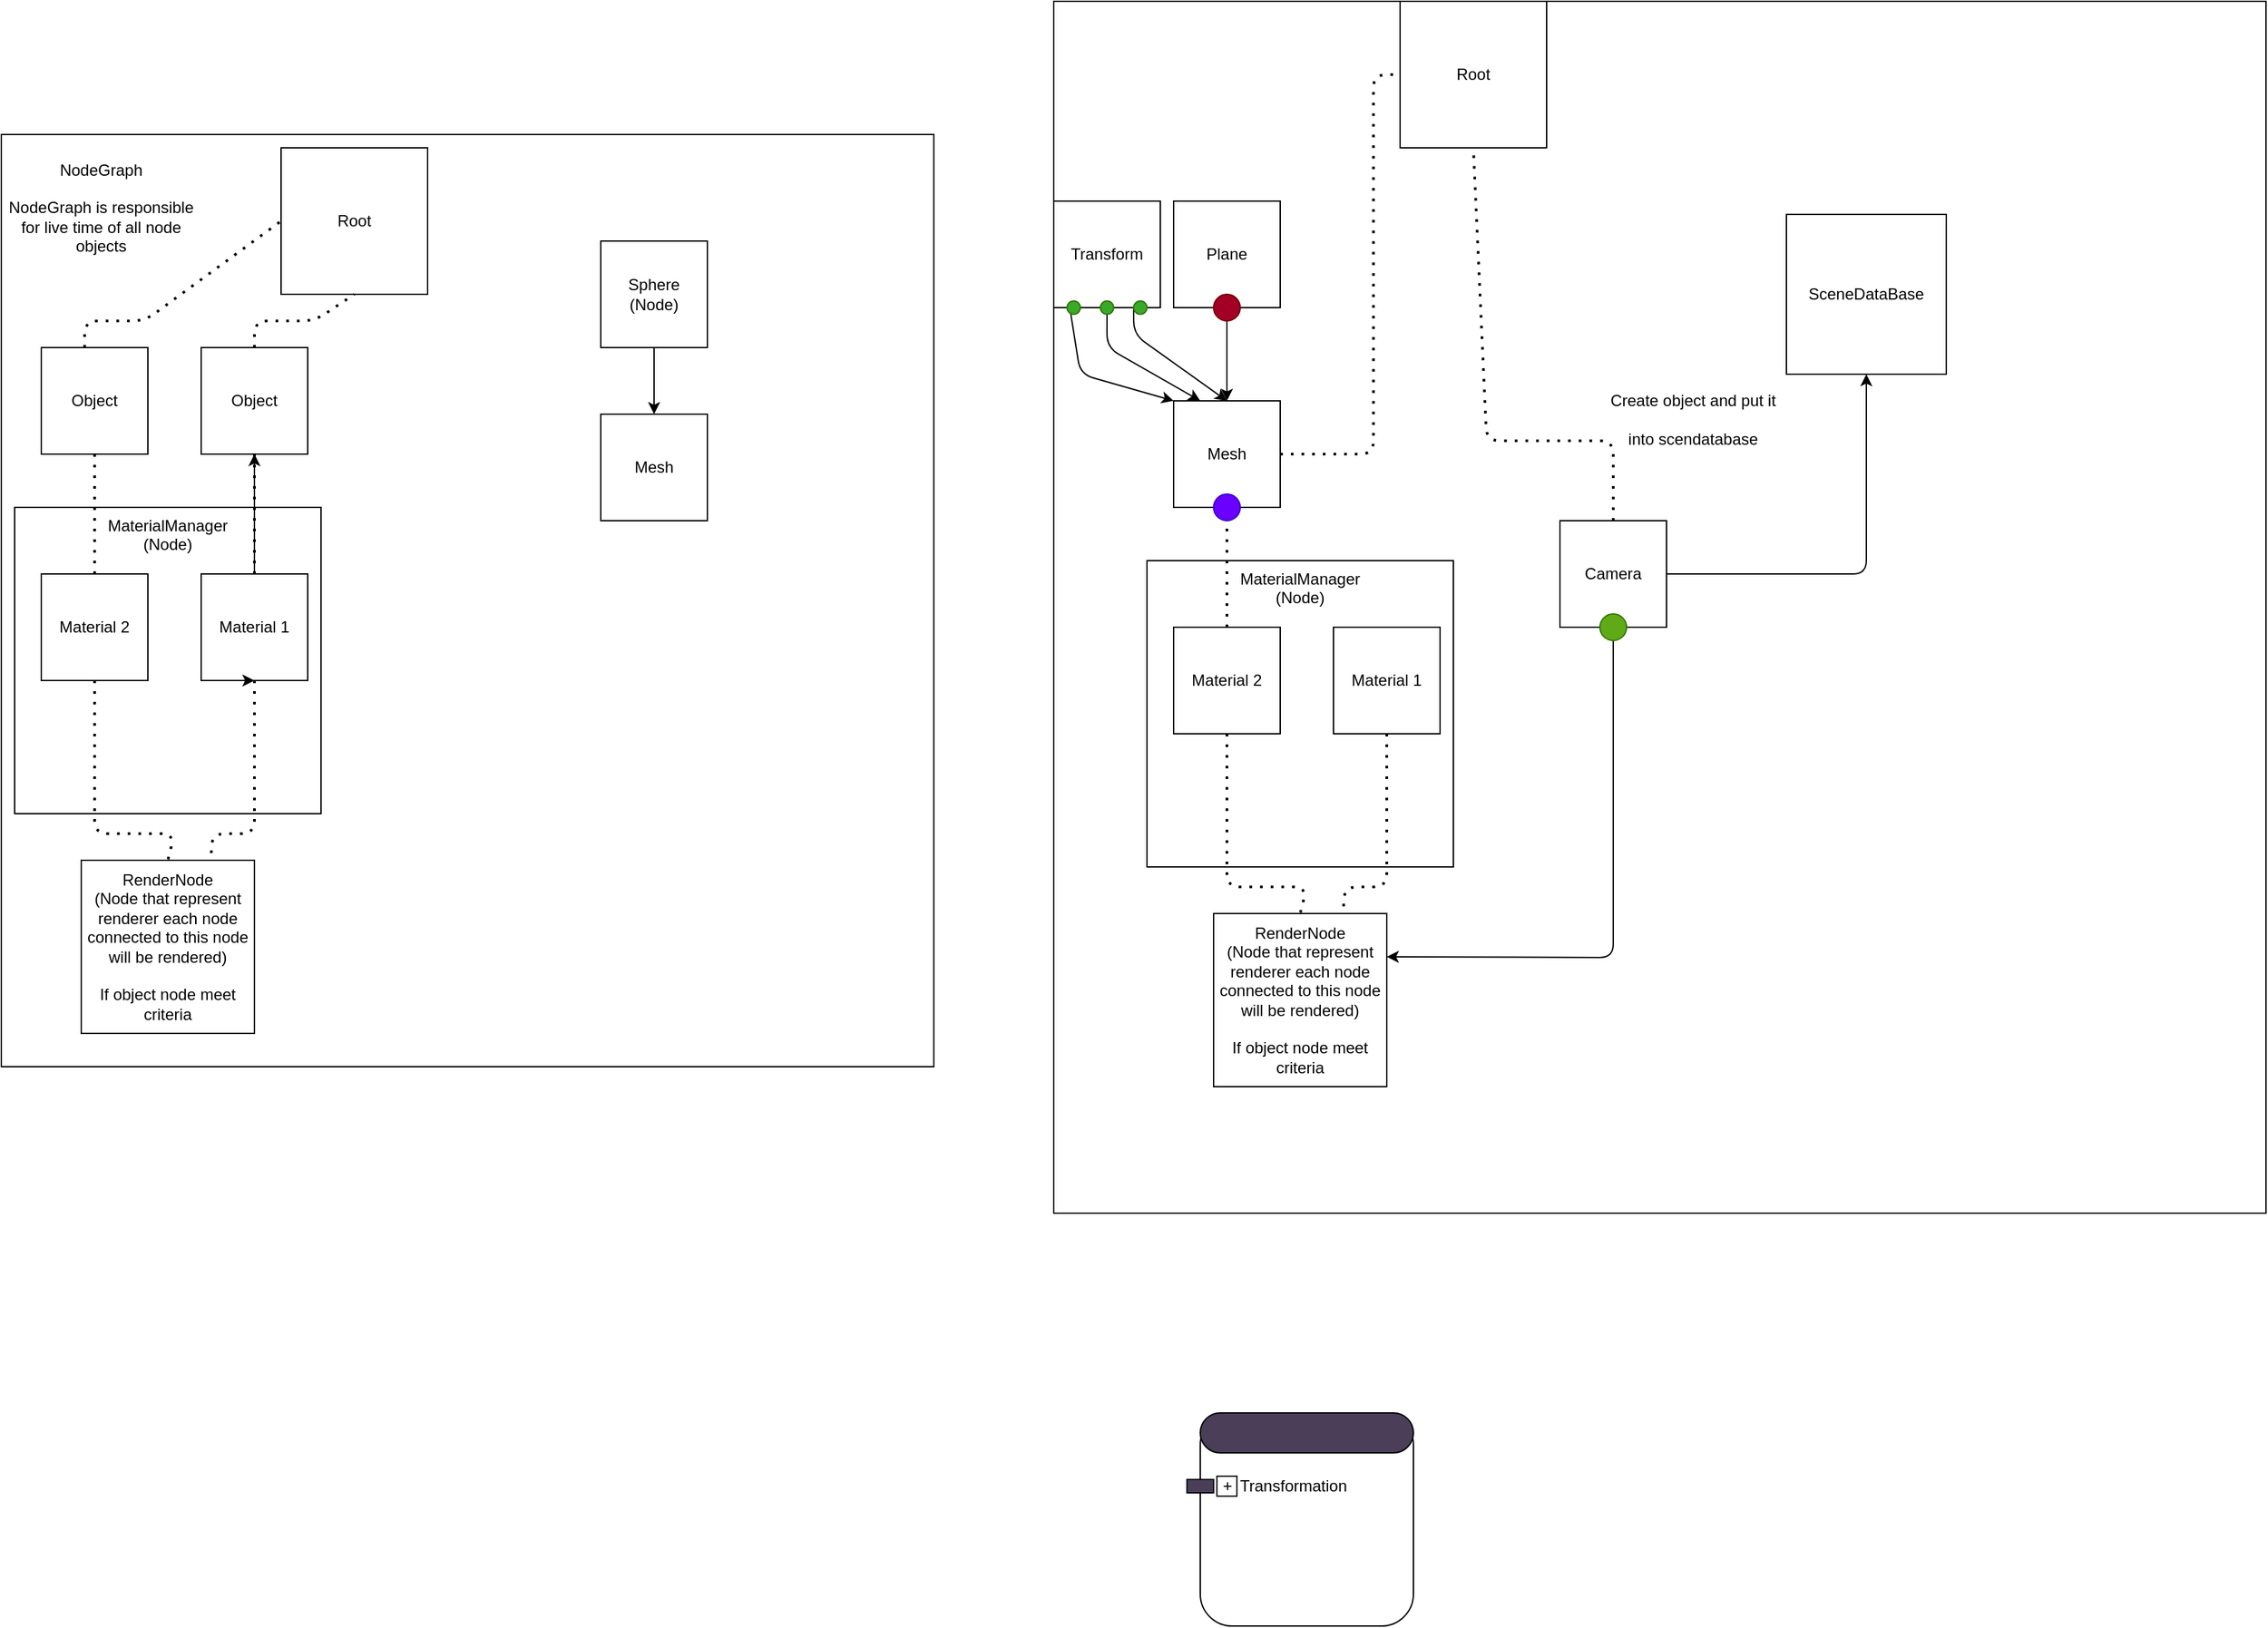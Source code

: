 <mxfile>
    <diagram id="yWWje8ebZJjOFgWd-YYD" name="Page-1">
        <mxGraphModel dx="429" dy="290" grid="1" gridSize="10" guides="1" tooltips="1" connect="1" arrows="1" fold="1" page="1" pageScale="1" pageWidth="850" pageHeight="1100" math="0" shadow="0">
            <root>
                <mxCell id="0"/>
                <mxCell id="1" parent="0"/>
                <mxCell id="2" value="" style="whiteSpace=wrap;html=1;aspect=fixed;" parent="1" vertex="1">
                    <mxGeometry x="60" y="120" width="700" height="700" as="geometry"/>
                </mxCell>
                <mxCell id="21" value="MaterialManager&lt;br&gt;(Node)" style="whiteSpace=wrap;html=1;aspect=fixed;verticalAlign=top;" parent="1" vertex="1">
                    <mxGeometry x="70" y="400" width="230" height="230" as="geometry"/>
                </mxCell>
                <mxCell id="3" value="NodeGraph&lt;br&gt;&lt;br&gt;NodeGraph is responsible for live time of all node objects" style="text;html=1;strokeColor=none;fillColor=none;align=center;verticalAlign=middle;whiteSpace=wrap;rounded=0;" parent="1" vertex="1">
                    <mxGeometry x="60" y="130" width="150" height="90" as="geometry"/>
                </mxCell>
                <mxCell id="4" value="Root" style="whiteSpace=wrap;html=1;aspect=fixed;" parent="1" vertex="1">
                    <mxGeometry x="270" y="130" width="110" height="110" as="geometry"/>
                </mxCell>
                <mxCell id="5" value="Object" style="whiteSpace=wrap;html=1;aspect=fixed;" parent="1" vertex="1">
                    <mxGeometry x="210" y="280" width="80" height="80" as="geometry"/>
                </mxCell>
                <mxCell id="6" value="" style="endArrow=none;dashed=1;html=1;dashPattern=1 3;strokeWidth=2;exitX=0.5;exitY=0;exitDx=0;exitDy=0;entryX=0.5;entryY=1;entryDx=0;entryDy=0;" parent="1" source="5" target="4" edge="1">
                    <mxGeometry width="50" height="50" relative="1" as="geometry">
                        <mxPoint x="170" y="270" as="sourcePoint"/>
                        <mxPoint x="220" y="220" as="targetPoint"/>
                        <Array as="points">
                            <mxPoint x="250" y="260"/>
                            <mxPoint x="295" y="260"/>
                        </Array>
                    </mxGeometry>
                </mxCell>
                <mxCell id="7" value="RenderNode&lt;br&gt;(Node that represent renderer each node connected to this node will be rendered)&lt;br&gt;&lt;br&gt;If object node meet criteria" style="whiteSpace=wrap;html=1;aspect=fixed;" parent="1" vertex="1">
                    <mxGeometry x="120" y="665" width="130" height="130" as="geometry"/>
                </mxCell>
                <mxCell id="23" value="" style="edgeStyle=none;html=1;" parent="1" source="9" target="5" edge="1">
                    <mxGeometry relative="1" as="geometry"/>
                </mxCell>
                <mxCell id="9" value="Material 1" style="whiteSpace=wrap;html=1;aspect=fixed;" parent="1" vertex="1">
                    <mxGeometry x="210" y="450" width="80" height="80" as="geometry"/>
                </mxCell>
                <mxCell id="10" value="" style="endArrow=none;dashed=1;html=1;dashPattern=1 3;strokeWidth=2;entryX=0.5;entryY=1;entryDx=0;entryDy=0;exitX=0.5;exitY=0;exitDx=0;exitDy=0;" parent="1" source="9" target="5" edge="1">
                    <mxGeometry width="50" height="50" relative="1" as="geometry">
                        <mxPoint x="140" y="460" as="sourcePoint"/>
                        <mxPoint x="190" y="410" as="targetPoint"/>
                        <Array as="points">
                            <mxPoint x="250" y="390"/>
                        </Array>
                    </mxGeometry>
                </mxCell>
                <mxCell id="13" value="Material 2" style="whiteSpace=wrap;html=1;aspect=fixed;" parent="1" vertex="1">
                    <mxGeometry x="90" y="450" width="80" height="80" as="geometry"/>
                </mxCell>
                <mxCell id="14" value="Object" style="whiteSpace=wrap;html=1;aspect=fixed;" parent="1" vertex="1">
                    <mxGeometry x="90" y="280" width="80" height="80" as="geometry"/>
                </mxCell>
                <mxCell id="16" value="" style="endArrow=none;dashed=1;html=1;dashPattern=1 3;strokeWidth=2;entryX=0.5;entryY=0;entryDx=0;entryDy=0;exitX=0.5;exitY=1;exitDx=0;exitDy=0;" parent="1" source="13" target="7" edge="1">
                    <mxGeometry width="50" height="50" relative="1" as="geometry">
                        <mxPoint x="260" y="625" as="sourcePoint"/>
                        <mxPoint x="170" y="675" as="targetPoint"/>
                        <Array as="points">
                            <mxPoint x="130" y="645"/>
                            <mxPoint x="190" y="645"/>
                        </Array>
                    </mxGeometry>
                </mxCell>
                <mxCell id="18" value="" style="endArrow=none;dashed=1;html=1;dashPattern=1 3;strokeWidth=2;entryX=0.5;entryY=1;entryDx=0;entryDy=0;exitX=0.5;exitY=0;exitDx=0;exitDy=0;" parent="1" source="13" target="14" edge="1">
                    <mxGeometry width="50" height="50" relative="1" as="geometry">
                        <mxPoint x="260" y="430" as="sourcePoint"/>
                        <mxPoint x="260" y="370" as="targetPoint"/>
                        <Array as="points"/>
                    </mxGeometry>
                </mxCell>
                <mxCell id="19" value="" style="endArrow=none;dashed=1;html=1;dashPattern=1 3;strokeWidth=2;exitX=0.5;exitY=0;exitDx=0;exitDy=0;entryX=0;entryY=0.5;entryDx=0;entryDy=0;" parent="1" target="4" edge="1">
                    <mxGeometry width="50" height="50" relative="1" as="geometry">
                        <mxPoint x="122.5" y="280" as="sourcePoint"/>
                        <mxPoint x="198" y="240" as="targetPoint"/>
                        <Array as="points">
                            <mxPoint x="122.5" y="260"/>
                            <mxPoint x="167.5" y="260"/>
                        </Array>
                    </mxGeometry>
                </mxCell>
                <mxCell id="20" value="" style="endArrow=none;dashed=1;html=1;dashPattern=1 3;strokeWidth=2;entryX=0.75;entryY=0;entryDx=0;entryDy=0;exitX=0.5;exitY=1;exitDx=0;exitDy=0;" parent="1" source="9" target="7" edge="1">
                    <mxGeometry width="50" height="50" relative="1" as="geometry">
                        <mxPoint x="320" y="595" as="sourcePoint"/>
                        <mxPoint x="375" y="645" as="targetPoint"/>
                        <Array as="points">
                            <mxPoint x="250" y="645"/>
                            <mxPoint x="218" y="645"/>
                        </Array>
                    </mxGeometry>
                </mxCell>
                <mxCell id="22" style="edgeStyle=none;html=1;exitX=0.25;exitY=1;exitDx=0;exitDy=0;entryX=0.5;entryY=1;entryDx=0;entryDy=0;" parent="1" source="9" target="9" edge="1">
                    <mxGeometry relative="1" as="geometry"/>
                </mxCell>
                <mxCell id="24" value="Mesh&lt;br&gt;" style="whiteSpace=wrap;html=1;aspect=fixed;" parent="1" vertex="1">
                    <mxGeometry x="510" y="330" width="80" height="80" as="geometry"/>
                </mxCell>
                <mxCell id="26" style="edgeStyle=none;html=1;exitX=0.5;exitY=1;exitDx=0;exitDy=0;entryX=0.5;entryY=0;entryDx=0;entryDy=0;" parent="1" source="25" target="24" edge="1">
                    <mxGeometry relative="1" as="geometry"/>
                </mxCell>
                <mxCell id="25" value="Sphere&lt;br&gt;(Node)" style="whiteSpace=wrap;html=1;aspect=fixed;" parent="1" vertex="1">
                    <mxGeometry x="510" y="200" width="80" height="80" as="geometry"/>
                </mxCell>
                <mxCell id="27" value="" style="whiteSpace=wrap;html=1;aspect=fixed;" parent="1" vertex="1">
                    <mxGeometry x="850" y="20" width="910" height="910" as="geometry"/>
                </mxCell>
                <mxCell id="28" value="MaterialManager&lt;br&gt;(Node)" style="whiteSpace=wrap;html=1;aspect=fixed;verticalAlign=top;" parent="1" vertex="1">
                    <mxGeometry x="920" y="440" width="230" height="230" as="geometry"/>
                </mxCell>
                <mxCell id="30" value="Root" style="whiteSpace=wrap;html=1;aspect=fixed;" parent="1" vertex="1">
                    <mxGeometry x="1110" y="20" width="110" height="110" as="geometry"/>
                </mxCell>
                <mxCell id="50" style="edgeStyle=none;html=1;exitX=1;exitY=0.5;exitDx=0;exitDy=0;entryX=0.5;entryY=1;entryDx=0;entryDy=0;fontSize=24;" parent="1" source="31" target="46" edge="1">
                    <mxGeometry relative="1" as="geometry">
                        <Array as="points">
                            <mxPoint x="1460" y="450"/>
                            <mxPoint x="1460" y="360"/>
                        </Array>
                    </mxGeometry>
                </mxCell>
                <mxCell id="52" style="edgeStyle=none;html=1;entryX=1;entryY=0.25;entryDx=0;entryDy=0;startArrow=none;" parent="1" source="54" target="33" edge="1">
                    <mxGeometry relative="1" as="geometry">
                        <Array as="points">
                            <mxPoint x="1270" y="680"/>
                            <mxPoint x="1270" y="738"/>
                        </Array>
                    </mxGeometry>
                </mxCell>
                <mxCell id="31" value="Camera" style="whiteSpace=wrap;html=1;aspect=fixed;" parent="1" vertex="1">
                    <mxGeometry x="1230" y="410" width="80" height="80" as="geometry"/>
                </mxCell>
                <mxCell id="32" value="" style="endArrow=none;dashed=1;html=1;dashPattern=1 3;strokeWidth=2;exitX=0.5;exitY=0;exitDx=0;exitDy=0;entryX=0.5;entryY=1;entryDx=0;entryDy=0;" parent="1" source="31" target="30" edge="1">
                    <mxGeometry width="50" height="50" relative="1" as="geometry">
                        <mxPoint x="1020" y="310" as="sourcePoint"/>
                        <mxPoint x="1070" y="260" as="targetPoint"/>
                        <Array as="points">
                            <mxPoint x="1270" y="350"/>
                            <mxPoint x="1175" y="350"/>
                        </Array>
                    </mxGeometry>
                </mxCell>
                <mxCell id="33" value="RenderNode&lt;br&gt;(Node that represent renderer each node connected to this node will be rendered)&lt;br&gt;&lt;br&gt;If object node meet criteria" style="whiteSpace=wrap;html=1;aspect=fixed;" parent="1" vertex="1">
                    <mxGeometry x="970" y="705" width="130" height="130" as="geometry"/>
                </mxCell>
                <mxCell id="35" value="Material 1" style="whiteSpace=wrap;html=1;aspect=fixed;" parent="1" vertex="1">
                    <mxGeometry x="1060" y="490" width="80" height="80" as="geometry"/>
                </mxCell>
                <mxCell id="37" value="Material 2" style="whiteSpace=wrap;html=1;aspect=fixed;" parent="1" vertex="1">
                    <mxGeometry x="940" y="490" width="80" height="80" as="geometry"/>
                </mxCell>
                <mxCell id="38" value="Mesh&lt;br&gt;" style="whiteSpace=wrap;html=1;aspect=fixed;" parent="1" vertex="1">
                    <mxGeometry x="940" y="320" width="80" height="80" as="geometry"/>
                </mxCell>
                <mxCell id="39" value="" style="endArrow=none;dashed=1;html=1;dashPattern=1 3;strokeWidth=2;entryX=0.5;entryY=0;entryDx=0;entryDy=0;exitX=0.5;exitY=1;exitDx=0;exitDy=0;" parent="1" source="37" target="33" edge="1">
                    <mxGeometry width="50" height="50" relative="1" as="geometry">
                        <mxPoint x="1110" y="665" as="sourcePoint"/>
                        <mxPoint x="1020" y="715" as="targetPoint"/>
                        <Array as="points">
                            <mxPoint x="980" y="685"/>
                            <mxPoint x="1040" y="685"/>
                        </Array>
                    </mxGeometry>
                </mxCell>
                <mxCell id="40" value="" style="endArrow=none;dashed=1;html=1;dashPattern=1 3;strokeWidth=2;entryX=0.5;entryY=1;entryDx=0;entryDy=0;exitX=0.5;exitY=0;exitDx=0;exitDy=0;" parent="1" source="37" target="38" edge="1">
                    <mxGeometry width="50" height="50" relative="1" as="geometry">
                        <mxPoint x="1110" y="470" as="sourcePoint"/>
                        <mxPoint x="1110" y="410" as="targetPoint"/>
                        <Array as="points"/>
                    </mxGeometry>
                </mxCell>
                <mxCell id="41" value="" style="endArrow=none;dashed=1;html=1;dashPattern=1 3;strokeWidth=2;entryX=0;entryY=0.5;entryDx=0;entryDy=0;exitX=1;exitY=0.5;exitDx=0;exitDy=0;" parent="1" source="38" target="30" edge="1">
                    <mxGeometry width="50" height="50" relative="1" as="geometry">
                        <mxPoint x="972.5" y="320" as="sourcePoint"/>
                        <mxPoint x="1048" y="280" as="targetPoint"/>
                        <Array as="points">
                            <mxPoint x="1090" y="360"/>
                            <mxPoint x="1090" y="75"/>
                        </Array>
                    </mxGeometry>
                </mxCell>
                <mxCell id="42" value="" style="endArrow=none;dashed=1;html=1;dashPattern=1 3;strokeWidth=2;entryX=0.75;entryY=0;entryDx=0;entryDy=0;exitX=0.5;exitY=1;exitDx=0;exitDy=0;" parent="1" source="35" target="33" edge="1">
                    <mxGeometry width="50" height="50" relative="1" as="geometry">
                        <mxPoint x="1170" y="635" as="sourcePoint"/>
                        <mxPoint x="1225" y="685" as="targetPoint"/>
                        <Array as="points">
                            <mxPoint x="1100" y="685"/>
                            <mxPoint x="1068" y="685"/>
                        </Array>
                    </mxGeometry>
                </mxCell>
                <mxCell id="46" value="SceneDataBase" style="whiteSpace=wrap;html=1;aspect=fixed;" parent="1" vertex="1">
                    <mxGeometry x="1400" y="180" width="120" height="120" as="geometry"/>
                </mxCell>
                <mxCell id="51" value="&lt;font style=&quot;font-size: 12px;&quot;&gt;Create object and put it into scendatabase&lt;/font&gt;" style="text;html=1;strokeColor=none;fillColor=none;align=center;verticalAlign=middle;whiteSpace=wrap;rounded=0;fontSize=24;" parent="1" vertex="1">
                    <mxGeometry x="1260" y="310" width="140" height="40" as="geometry"/>
                </mxCell>
                <mxCell id="53" value="" style="edgeStyle=none;html=1;entryX=1;entryY=0.25;entryDx=0;entryDy=0;endArrow=none;" parent="1" source="31" target="54" edge="1">
                    <mxGeometry relative="1" as="geometry">
                        <mxPoint x="1270" y="490.0" as="sourcePoint"/>
                        <mxPoint x="1100" y="737.5" as="targetPoint"/>
                        <Array as="points"/>
                    </mxGeometry>
                </mxCell>
                <mxCell id="54" value="" style="ellipse;whiteSpace=wrap;html=1;aspect=fixed;fillColor=#60a917;fontColor=#ffffff;strokeColor=#2D7600;" parent="1" vertex="1">
                    <mxGeometry x="1260" y="480" width="20" height="20" as="geometry"/>
                </mxCell>
                <mxCell id="56" style="edgeStyle=none;html=1;exitX=0.5;exitY=1;exitDx=0;exitDy=0;entryX=0.5;entryY=0;entryDx=0;entryDy=0;startArrow=none;" parent="1" source="59" target="38" edge="1">
                    <mxGeometry relative="1" as="geometry"/>
                </mxCell>
                <mxCell id="55" value="Plane" style="whiteSpace=wrap;html=1;aspect=fixed;" parent="1" vertex="1">
                    <mxGeometry x="940" y="170" width="80" height="80" as="geometry"/>
                </mxCell>
                <mxCell id="58" value="" style="edgeStyle=none;html=1;exitX=0.5;exitY=1;exitDx=0;exitDy=0;entryX=0.5;entryY=0;entryDx=0;entryDy=0;endArrow=none;" parent="1" source="55" target="59" edge="1">
                    <mxGeometry relative="1" as="geometry">
                        <mxPoint x="980.0" y="250" as="sourcePoint"/>
                        <mxPoint x="980.0" y="320" as="targetPoint"/>
                    </mxGeometry>
                </mxCell>
                <mxCell id="59" value="" style="ellipse;whiteSpace=wrap;html=1;aspect=fixed;fillColor=#a20025;fontColor=#ffffff;strokeColor=#6F0000;" parent="1" vertex="1">
                    <mxGeometry x="970" y="240" width="20" height="20" as="geometry"/>
                </mxCell>
                <mxCell id="60" value="" style="ellipse;whiteSpace=wrap;html=1;aspect=fixed;fillColor=#6a00ff;fontColor=#ffffff;strokeColor=#3700CC;" parent="1" vertex="1">
                    <mxGeometry x="970" y="390" width="20" height="20" as="geometry"/>
                </mxCell>
                <mxCell id="62" style="edgeStyle=none;html=1;exitX=0.5;exitY=1;exitDx=0;exitDy=0;entryX=0.25;entryY=0;entryDx=0;entryDy=0;" parent="1" source="61" target="38" edge="1">
                    <mxGeometry relative="1" as="geometry">
                        <Array as="points">
                            <mxPoint x="890" y="280"/>
                        </Array>
                    </mxGeometry>
                </mxCell>
                <mxCell id="63" style="edgeStyle=none;html=1;exitX=0.75;exitY=1;exitDx=0;exitDy=0;entryX=0.5;entryY=0;entryDx=0;entryDy=0;" parent="1" source="61" target="38" edge="1">
                    <mxGeometry relative="1" as="geometry">
                        <Array as="points">
                            <mxPoint x="910" y="270"/>
                        </Array>
                    </mxGeometry>
                </mxCell>
                <mxCell id="64" style="edgeStyle=none;html=1;exitX=0.25;exitY=1;exitDx=0;exitDy=0;entryX=0;entryY=0;entryDx=0;entryDy=0;startArrow=none;" parent="1" source="65" target="38" edge="1">
                    <mxGeometry relative="1" as="geometry">
                        <Array as="points">
                            <mxPoint x="870" y="300"/>
                        </Array>
                    </mxGeometry>
                </mxCell>
                <mxCell id="61" value="Transform&lt;br&gt;" style="whiteSpace=wrap;html=1;aspect=fixed;" parent="1" vertex="1">
                    <mxGeometry x="850" y="170" width="80" height="80" as="geometry"/>
                </mxCell>
                <mxCell id="66" value="" style="edgeStyle=none;html=1;exitX=0.25;exitY=1;exitDx=0;exitDy=0;entryX=0;entryY=0;entryDx=0;entryDy=0;endArrow=none;" parent="1" source="61" target="65" edge="1">
                    <mxGeometry relative="1" as="geometry">
                        <mxPoint x="870" y="250" as="sourcePoint"/>
                        <mxPoint x="940" y="320" as="targetPoint"/>
                        <Array as="points"/>
                    </mxGeometry>
                </mxCell>
                <mxCell id="65" value="" style="ellipse;whiteSpace=wrap;html=1;aspect=fixed;fillColor=#3AA929;strokeColor=#2D7600;fontColor=#ffffff;" parent="1" vertex="1">
                    <mxGeometry x="860" y="245" width="10" height="10" as="geometry"/>
                </mxCell>
                <mxCell id="67" value="" style="ellipse;whiteSpace=wrap;html=1;aspect=fixed;fillColor=#3AA929;strokeColor=#2D7600;fontColor=#ffffff;" parent="1" vertex="1">
                    <mxGeometry x="885" y="245" width="10" height="10" as="geometry"/>
                </mxCell>
                <mxCell id="68" value="" style="ellipse;whiteSpace=wrap;html=1;aspect=fixed;fillColor=#3AA929;strokeColor=#2D7600;fontColor=#ffffff;" parent="1" vertex="1">
                    <mxGeometry x="910" y="245" width="10" height="10" as="geometry"/>
                </mxCell>
                <mxCell id="69" value="" style="whiteSpace=wrap;html=1;aspect=fixed;rounded=1;" vertex="1" parent="1">
                    <mxGeometry x="960" y="1080" width="160" height="160" as="geometry"/>
                </mxCell>
                <mxCell id="70" value="" style="whiteSpace=wrap;html=1;rounded=1;fillColor=#4A3E59;arcSize=160;absoluteArcSize=1;" vertex="1" parent="1">
                    <mxGeometry x="960" y="1080" width="160" height="30" as="geometry"/>
                </mxCell>
                <mxCell id="71" value="" style="whiteSpace=wrap;html=1;rounded=1;fillColor=#4A3E59;arcSize=0;absoluteArcSize=1;" vertex="1" parent="1">
                    <mxGeometry x="950" y="1130" width="20" height="10" as="geometry"/>
                </mxCell>
                <mxCell id="72" value="Transformation" style="text;html=1;strokeColor=none;fillColor=none;align=center;verticalAlign=middle;whiteSpace=wrap;rounded=0;sketch=0;" vertex="1" parent="1">
                    <mxGeometry x="1000" y="1120" width="60" height="30" as="geometry"/>
                </mxCell>
                <mxCell id="76" value="+" style="rounded=0;whiteSpace=wrap;html=1;labelBorderColor=none;sketch=0;fillColor=none;" vertex="1" parent="1">
                    <mxGeometry x="972.5" y="1127.5" width="15" height="15" as="geometry"/>
                </mxCell>
            </root>
        </mxGraphModel>
    </diagram>
</mxfile>